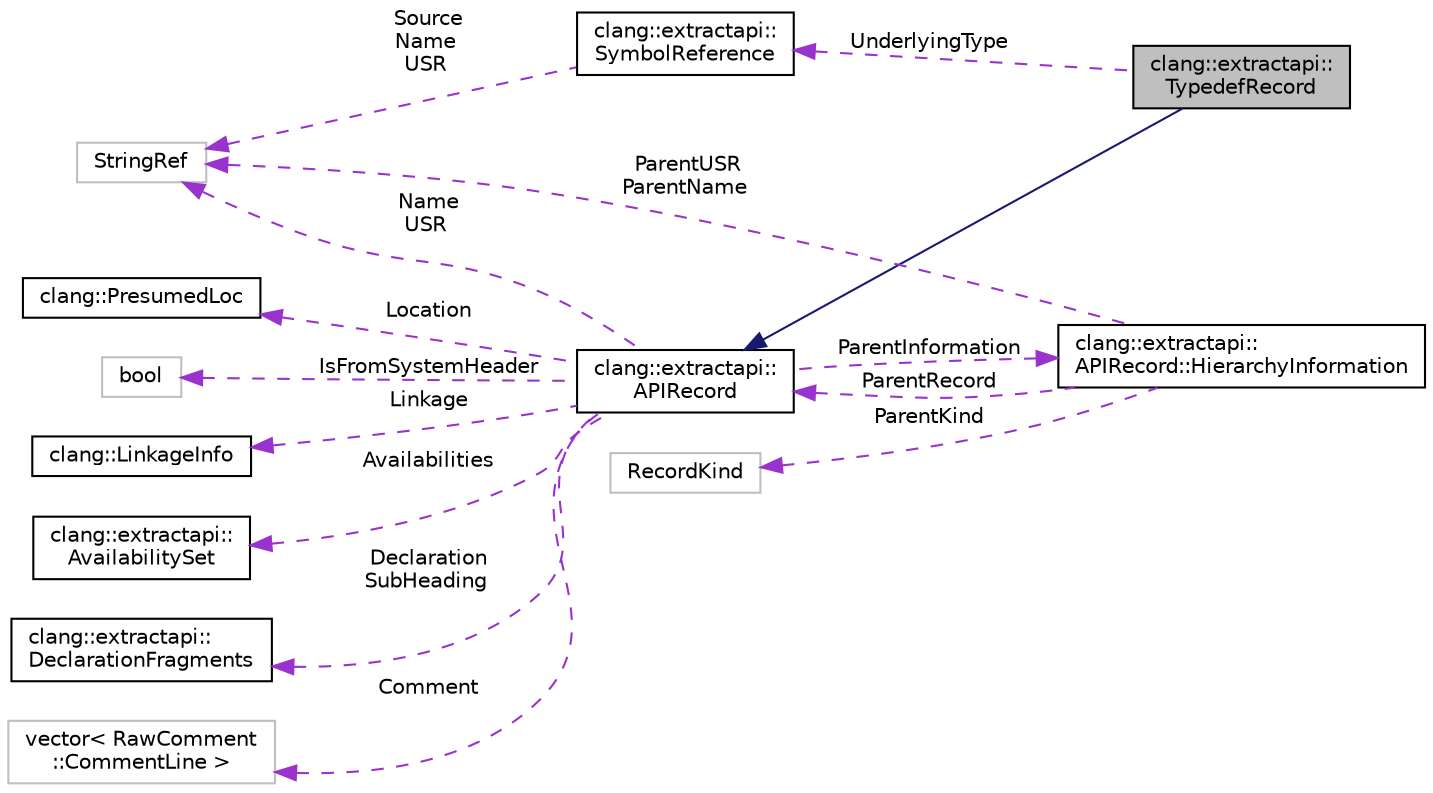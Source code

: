 digraph "clang::extractapi::TypedefRecord"
{
 // LATEX_PDF_SIZE
  bgcolor="transparent";
  edge [fontname="Helvetica",fontsize="10",labelfontname="Helvetica",labelfontsize="10"];
  node [fontname="Helvetica",fontsize="10",shape=record];
  rankdir="LR";
  Node1 [label="clang::extractapi::\lTypedefRecord",height=0.2,width=0.4,color="black", fillcolor="grey75", style="filled", fontcolor="black",tooltip="This holds information associated with typedefs."];
  Node2 -> Node1 [dir="back",color="midnightblue",fontsize="10",style="solid",fontname="Helvetica"];
  Node2 [label="clang::extractapi::\lAPIRecord",height=0.2,width=0.4,color="black",URL="$structclang_1_1extractapi_1_1APIRecord.html",tooltip="The base representation of an API record. Holds common symbol information."];
  Node3 -> Node2 [dir="back",color="darkorchid3",fontsize="10",style="dashed",label=" Linkage" ,fontname="Helvetica"];
  Node3 [label="clang::LinkageInfo",height=0.2,width=0.4,color="black",URL="$classclang_1_1LinkageInfo.html",tooltip=" "];
  Node4 -> Node2 [dir="back",color="darkorchid3",fontsize="10",style="dashed",label=" Availabilities" ,fontname="Helvetica"];
  Node4 [label="clang::extractapi::\lAvailabilitySet",height=0.2,width=0.4,color="black",URL="$classclang_1_1extractapi_1_1AvailabilitySet.html",tooltip=" "];
  Node5 -> Node2 [dir="back",color="darkorchid3",fontsize="10",style="dashed",label=" Declaration\nSubHeading" ,fontname="Helvetica"];
  Node5 [label="clang::extractapi::\lDeclarationFragments",height=0.2,width=0.4,color="black",URL="$classclang_1_1extractapi_1_1DeclarationFragments.html",tooltip="DeclarationFragments is a vector of tagged important parts of a symbol's declaration."];
  Node6 -> Node2 [dir="back",color="darkorchid3",fontsize="10",style="dashed",label=" Comment" ,fontname="Helvetica"];
  Node6 [label="vector\< RawComment\l::CommentLine \>",height=0.2,width=0.4,color="grey75",tooltip=" "];
  Node7 -> Node2 [dir="back",color="darkorchid3",fontsize="10",style="dashed",label=" ParentInformation" ,fontname="Helvetica"];
  Node7 [label="clang::extractapi::\lAPIRecord::HierarchyInformation",height=0.2,width=0.4,color="black",URL="$structclang_1_1extractapi_1_1APIRecord_1_1HierarchyInformation.html",tooltip="Stores information about the context of the declaration of this API."];
  Node2 -> Node7 [dir="back",color="darkorchid3",fontsize="10",style="dashed",label=" ParentRecord" ,fontname="Helvetica"];
  Node8 -> Node7 [dir="back",color="darkorchid3",fontsize="10",style="dashed",label=" ParentKind" ,fontname="Helvetica"];
  Node8 [label="RecordKind",height=0.2,width=0.4,color="grey75",tooltip=" "];
  Node9 -> Node7 [dir="back",color="darkorchid3",fontsize="10",style="dashed",label=" ParentUSR\nParentName" ,fontname="Helvetica"];
  Node9 [label="StringRef",height=0.2,width=0.4,color="grey75",tooltip=" "];
  Node10 -> Node2 [dir="back",color="darkorchid3",fontsize="10",style="dashed",label=" Location" ,fontname="Helvetica"];
  Node10 [label="clang::PresumedLoc",height=0.2,width=0.4,color="black",URL="$classclang_1_1PresumedLoc.html",tooltip="Represents an unpacked \"presumed\" location which can be presented to the user."];
  Node11 -> Node2 [dir="back",color="darkorchid3",fontsize="10",style="dashed",label=" IsFromSystemHeader" ,fontname="Helvetica"];
  Node11 [label="bool",height=0.2,width=0.4,color="grey75",tooltip=" "];
  Node9 -> Node2 [dir="back",color="darkorchid3",fontsize="10",style="dashed",label=" Name\nUSR" ,fontname="Helvetica"];
  Node12 -> Node1 [dir="back",color="darkorchid3",fontsize="10",style="dashed",label=" UnderlyingType" ,fontname="Helvetica"];
  Node12 [label="clang::extractapi::\lSymbolReference",height=0.2,width=0.4,color="black",URL="$structclang_1_1extractapi_1_1SymbolReference.html",tooltip="This represents a reference to another symbol that might come from external sources."];
  Node9 -> Node12 [dir="back",color="darkorchid3",fontsize="10",style="dashed",label=" Source\nName\nUSR" ,fontname="Helvetica"];
}
